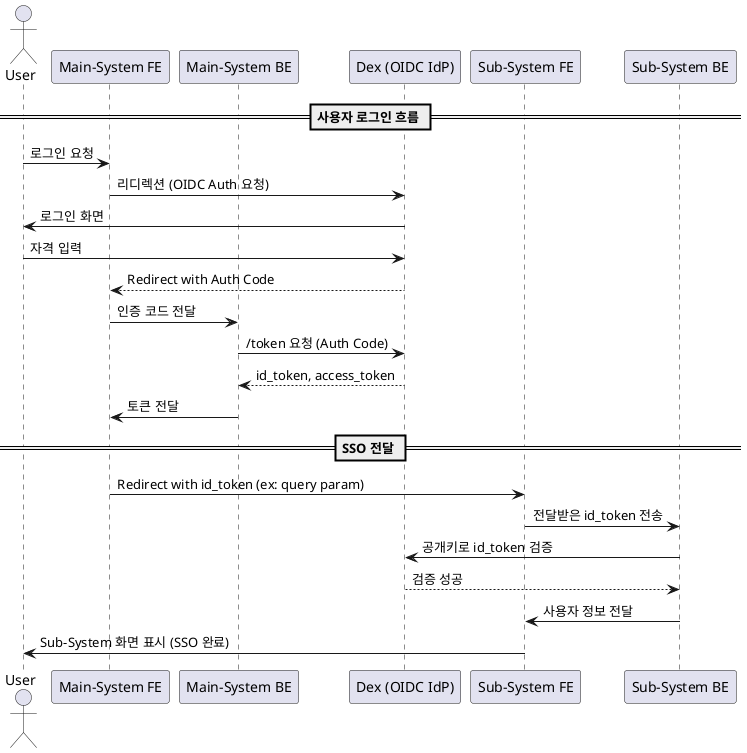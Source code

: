 @startuml
actor User
participant "Main-System FE" as MainFE
participant "Main-System BE" as MainBE
participant "Dex (OIDC IdP)" as Dex
participant "Sub-System FE" as SubFE
participant "Sub-System BE" as SubBE

== 사용자 로그인 흐름 ==
User -> MainFE: 로그인 요청
MainFE -> Dex: 리디렉션 (OIDC Auth 요청)
Dex -> User: 로그인 화면
User -> Dex: 자격 입력
Dex --> MainFE: Redirect with Auth Code

MainFE -> MainBE: 인증 코드 전달
MainBE -> Dex: /token 요청 (Auth Code)
Dex --> MainBE: id_token, access_token

MainBE -> MainFE: 토큰 전달

== SSO 전달 ==
MainFE -> SubFE: Redirect with id_token (ex: query param)

SubFE -> SubBE: 전달받은 id_token 전송
SubBE -> Dex: 공개키로 id_token 검증
Dex --> SubBE: 검증 성공

SubBE -> SubFE: 사용자 정보 전달
SubFE -> User: Sub-System 화면 표시 (SSO 완료)
@enduml
